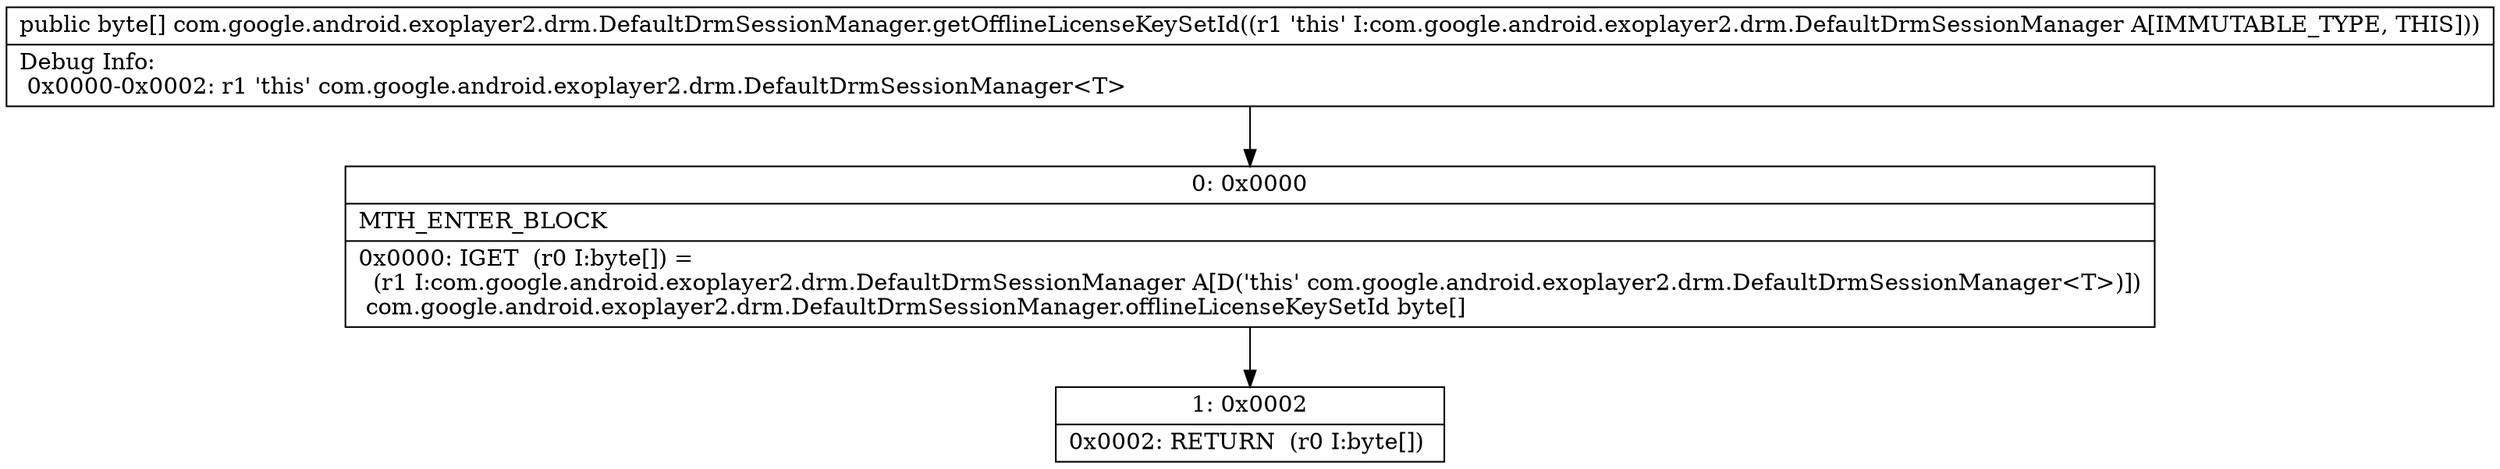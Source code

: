 digraph "CFG forcom.google.android.exoplayer2.drm.DefaultDrmSessionManager.getOfflineLicenseKeySetId()[B" {
Node_0 [shape=record,label="{0\:\ 0x0000|MTH_ENTER_BLOCK\l|0x0000: IGET  (r0 I:byte[]) = \l  (r1 I:com.google.android.exoplayer2.drm.DefaultDrmSessionManager A[D('this' com.google.android.exoplayer2.drm.DefaultDrmSessionManager\<T\>)])\l com.google.android.exoplayer2.drm.DefaultDrmSessionManager.offlineLicenseKeySetId byte[] \l}"];
Node_1 [shape=record,label="{1\:\ 0x0002|0x0002: RETURN  (r0 I:byte[]) \l}"];
MethodNode[shape=record,label="{public byte[] com.google.android.exoplayer2.drm.DefaultDrmSessionManager.getOfflineLicenseKeySetId((r1 'this' I:com.google.android.exoplayer2.drm.DefaultDrmSessionManager A[IMMUTABLE_TYPE, THIS]))  | Debug Info:\l  0x0000\-0x0002: r1 'this' com.google.android.exoplayer2.drm.DefaultDrmSessionManager\<T\>\l}"];
MethodNode -> Node_0;
Node_0 -> Node_1;
}

